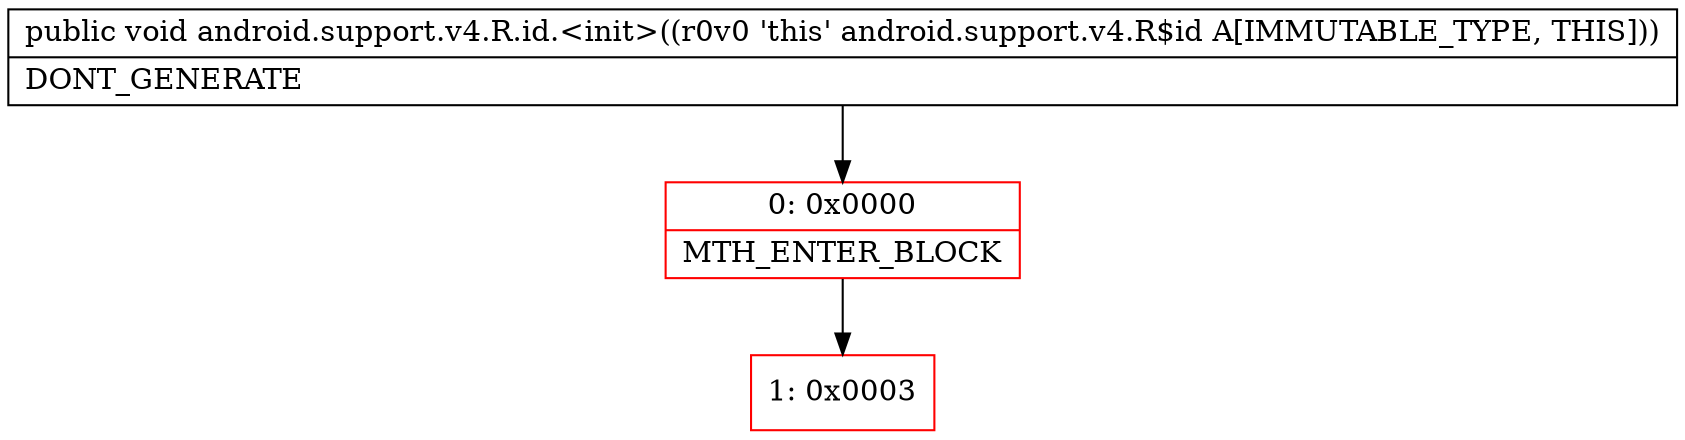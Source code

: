 digraph "CFG forandroid.support.v4.R.id.\<init\>()V" {
subgraph cluster_Region_2107257296 {
label = "R(0)";
node [shape=record,color=blue];
}
Node_0 [shape=record,color=red,label="{0\:\ 0x0000|MTH_ENTER_BLOCK\l}"];
Node_1 [shape=record,color=red,label="{1\:\ 0x0003}"];
MethodNode[shape=record,label="{public void android.support.v4.R.id.\<init\>((r0v0 'this' android.support.v4.R$id A[IMMUTABLE_TYPE, THIS]))  | DONT_GENERATE\l}"];
MethodNode -> Node_0;
Node_0 -> Node_1;
}

